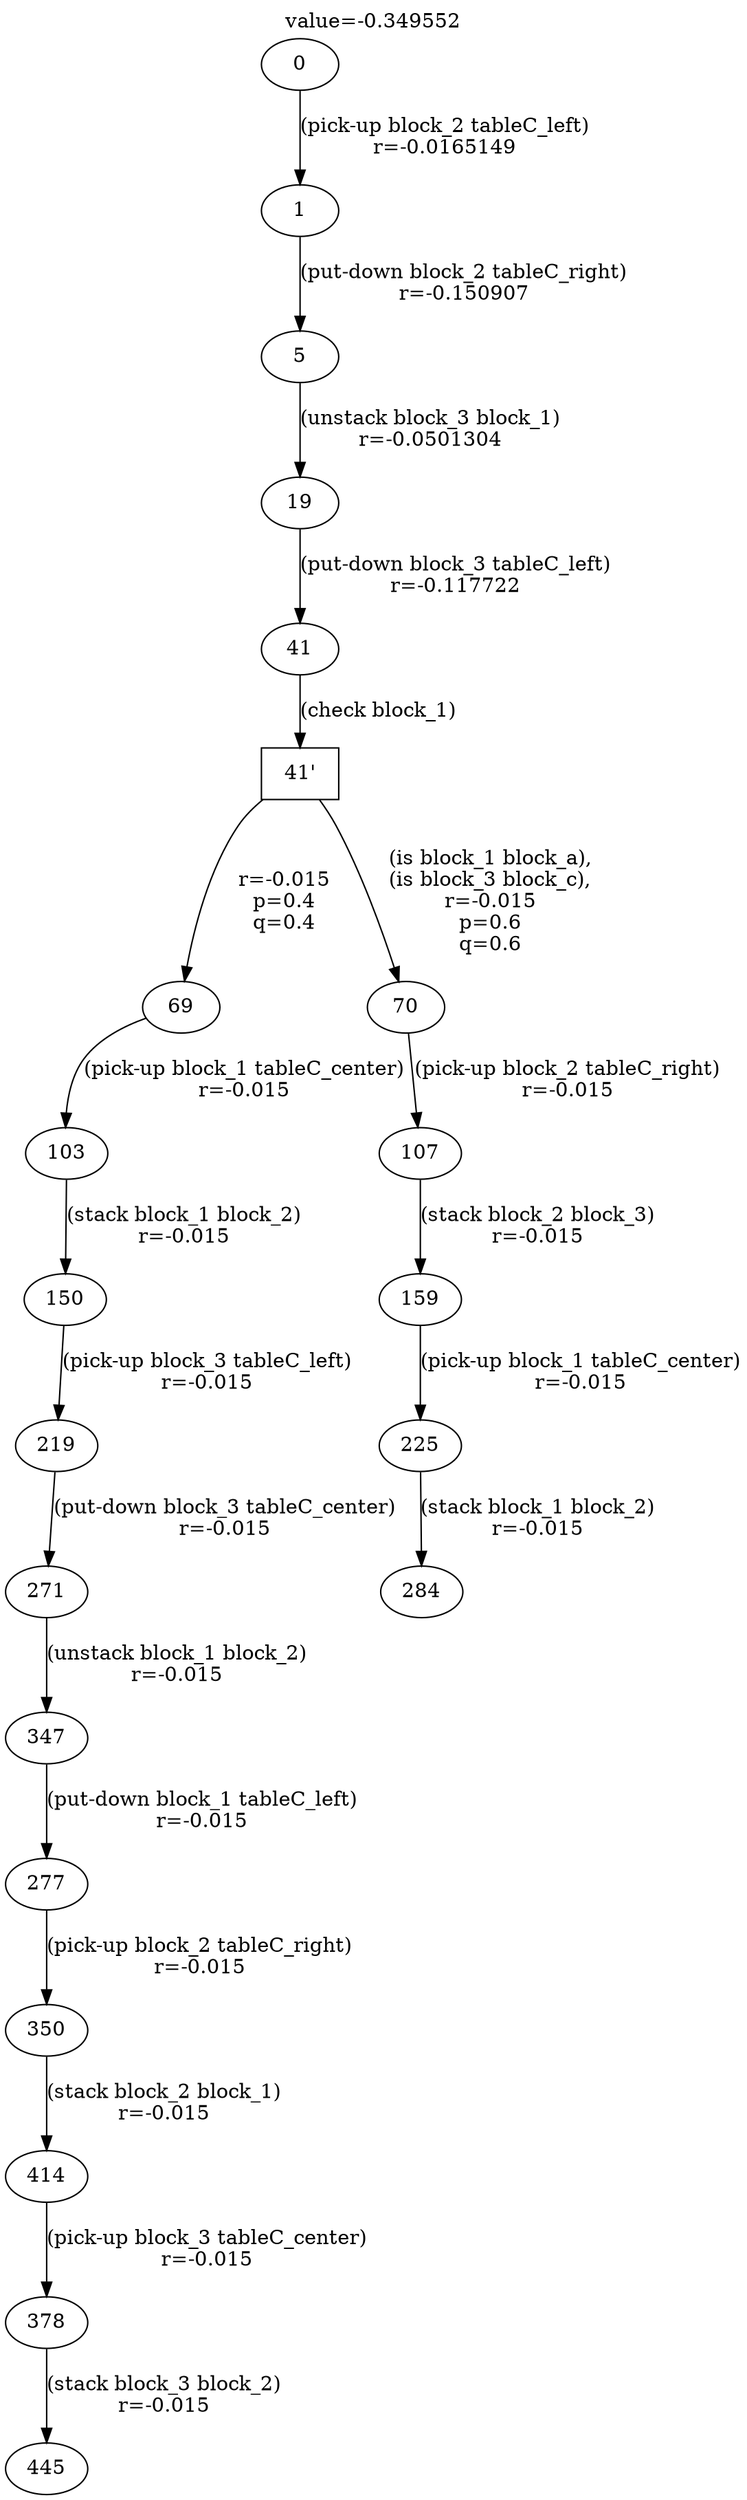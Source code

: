 digraph g{
label="value=-0.349552"
labelloc=top
0->1 [ label="(pick-up block_2 tableC_left)
r=-0.0165149" ];
1->5 [ label="(put-down block_2 tableC_right)
r=-0.150907" ];
5->19 [ label="(unstack block_3 block_1)
r=-0.0501304" ];
19->41 [ label="(put-down block_3 tableC_left)
r=-0.117722" ];
"41'" [ shape=box ] ;
41->"41'" [ label="(check block_1)" ];
"41'"->69 [ label="
r=-0.015
p=0.4
q=0.4" ];
69->103 [ label="(pick-up block_1 tableC_center)
r=-0.015" ];
103->150 [ label="(stack block_1 block_2)
r=-0.015" ];
150->219 [ label="(pick-up block_3 tableC_left)
r=-0.015" ];
219->271 [ label="(put-down block_3 tableC_center)
r=-0.015" ];
271->347 [ label="(unstack block_1 block_2)
r=-0.015" ];
347->277 [ label="(put-down block_1 tableC_left)
r=-0.015" ];
277->350 [ label="(pick-up block_2 tableC_right)
r=-0.015" ];
350->414 [ label="(stack block_2 block_1)
r=-0.015" ];
414->378 [ label="(pick-up block_3 tableC_center)
r=-0.015" ];
378->445 [ label="(stack block_3 block_2)
r=-0.015" ];
"41'"->70 [ label="
(is block_1 block_a),
(is block_3 block_c),
r=-0.015
p=0.6
q=0.6" ];
70->107 [ label="(pick-up block_2 tableC_right)
r=-0.015" ];
107->159 [ label="(stack block_2 block_3)
r=-0.015" ];
159->225 [ label="(pick-up block_1 tableC_center)
r=-0.015" ];
225->284 [ label="(stack block_1 block_2)
r=-0.015" ];
}

